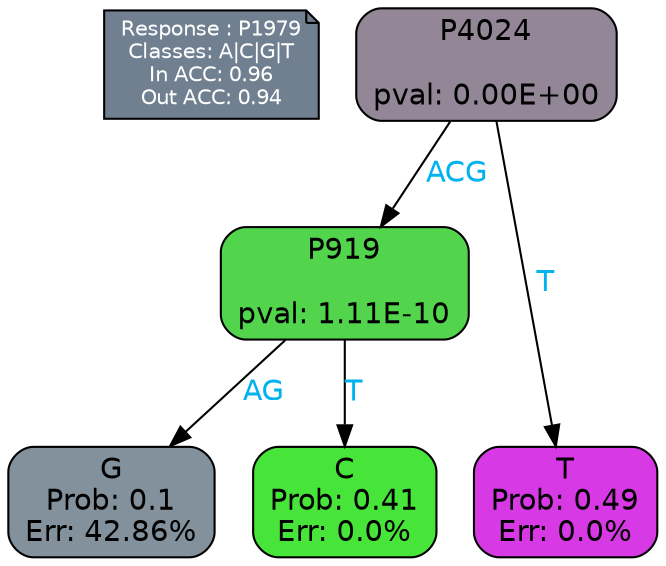 digraph Tree {
node [shape=box, style="filled, rounded", color="black", fontname=helvetica] ;
graph [ranksep=equally, splines=polylines, bgcolor=transparent, dpi=600] ;
edge [fontname=helvetica] ;
LEGEND [label="Response : P1979
Classes: A|C|G|T
In ACC: 0.96
Out ACC: 0.94
",shape=note,align=left,style=filled,fillcolor="slategray",fontcolor="white",fontsize=10];1 [label="P4024

pval: 0.00E+00", fillcolor="#938797"] ;
2 [label="P919

pval: 1.11E-10", fillcolor="#52d44c"] ;
3 [label="G
Prob: 0.1
Err: 42.86%", fillcolor="#82919b"] ;
4 [label="C
Prob: 0.41
Err: 0.0%", fillcolor="#47e539"] ;
5 [label="T
Prob: 0.49
Err: 0.0%", fillcolor="#d739e5"] ;
1 -> 2 [label="ACG",fontcolor=deepskyblue2] ;
1 -> 5 [label="T",fontcolor=deepskyblue2] ;
2 -> 3 [label="AG",fontcolor=deepskyblue2] ;
2 -> 4 [label="T",fontcolor=deepskyblue2] ;
{rank = same; 3;4;5;}{rank = same; LEGEND;1;}}